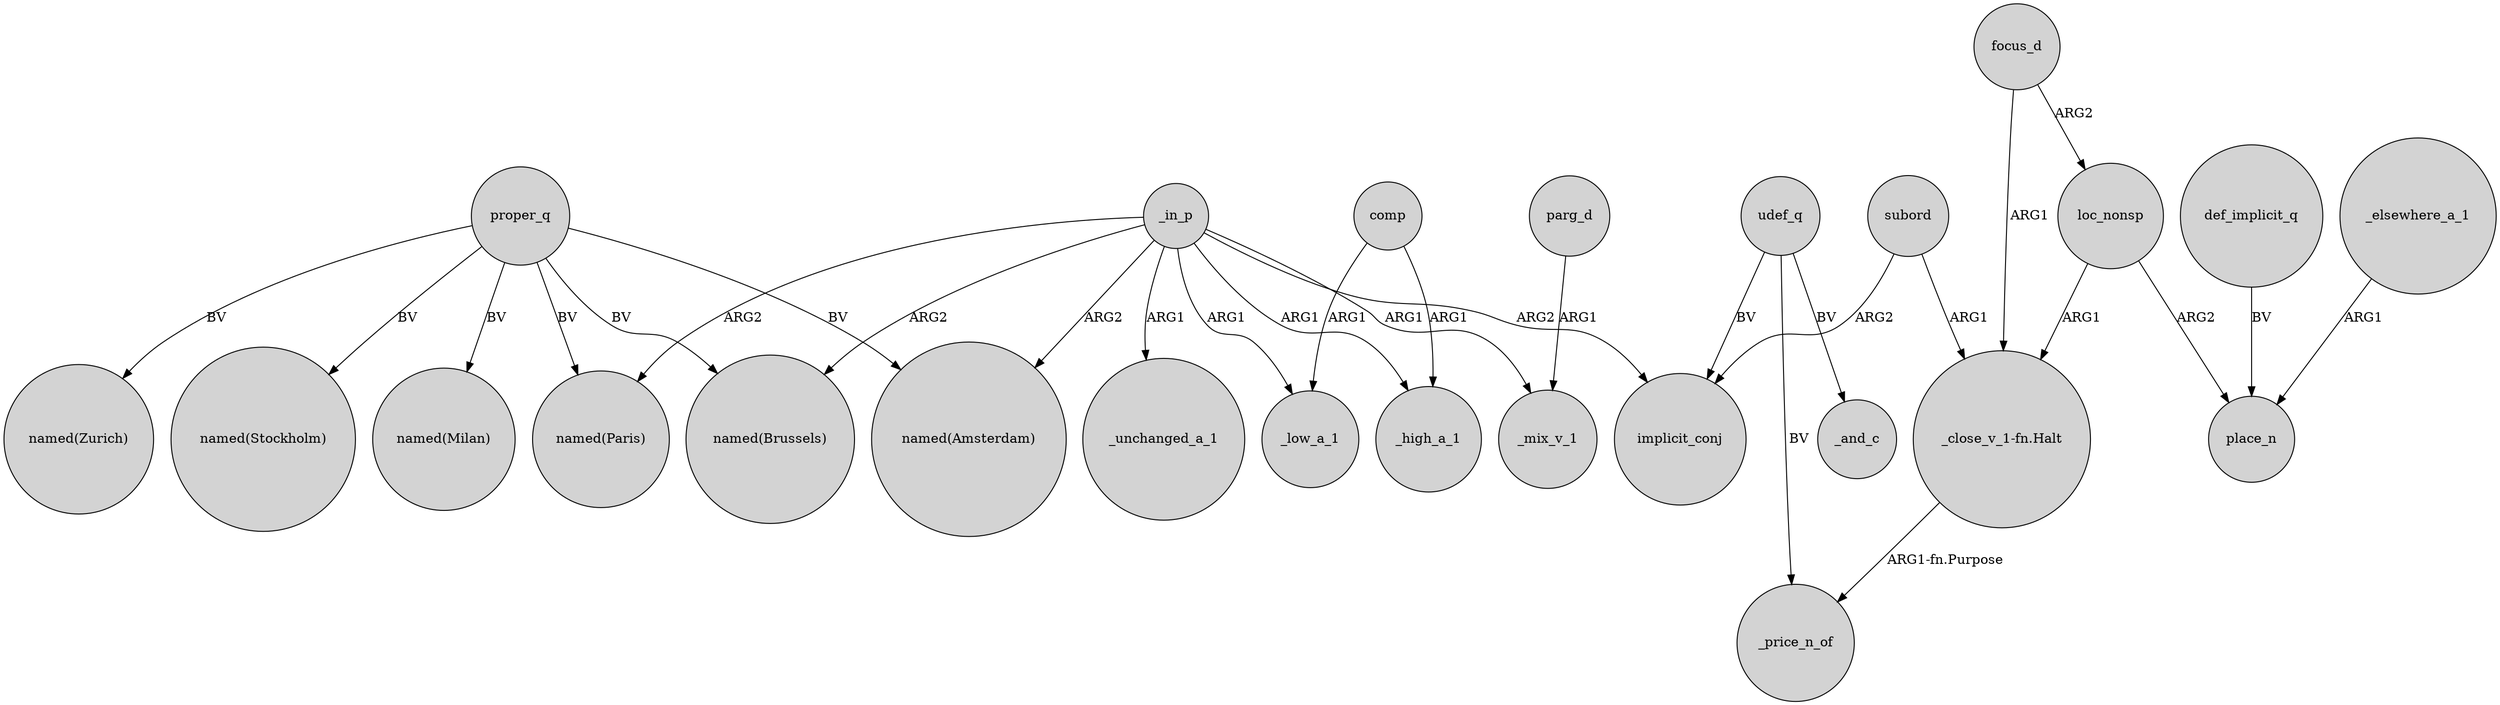 digraph {
	node [shape=circle style=filled]
	proper_q -> "named(Brussels)" [label=BV]
	proper_q -> "named(Stockholm)" [label=BV]
	focus_d -> "_close_v_1-fn.Halt" [label=ARG1]
	comp -> _low_a_1 [label=ARG1]
	def_implicit_q -> place_n [label=BV]
	udef_q -> _price_n_of [label=BV]
	_elsewhere_a_1 -> place_n [label=ARG1]
	_in_p -> implicit_conj [label=ARG2]
	subord -> "_close_v_1-fn.Halt" [label=ARG1]
	_in_p -> _mix_v_1 [label=ARG1]
	loc_nonsp -> "_close_v_1-fn.Halt" [label=ARG1]
	focus_d -> loc_nonsp [label=ARG2]
	_in_p -> "named(Brussels)" [label=ARG2]
	udef_q -> _and_c [label=BV]
	_in_p -> _high_a_1 [label=ARG1]
	parg_d -> _mix_v_1 [label=ARG1]
	proper_q -> "named(Milan)" [label=BV]
	proper_q -> "named(Zurich)" [label=BV]
	_in_p -> "named(Paris)" [label=ARG2]
	comp -> _high_a_1 [label=ARG1]
	_in_p -> "named(Amsterdam)" [label=ARG2]
	subord -> implicit_conj [label=ARG2]
	loc_nonsp -> place_n [label=ARG2]
	proper_q -> "named(Paris)" [label=BV]
	_in_p -> _unchanged_a_1 [label=ARG1]
	_in_p -> _low_a_1 [label=ARG1]
	"_close_v_1-fn.Halt" -> _price_n_of [label="ARG1-fn.Purpose"]
	udef_q -> implicit_conj [label=BV]
	proper_q -> "named(Amsterdam)" [label=BV]
}
